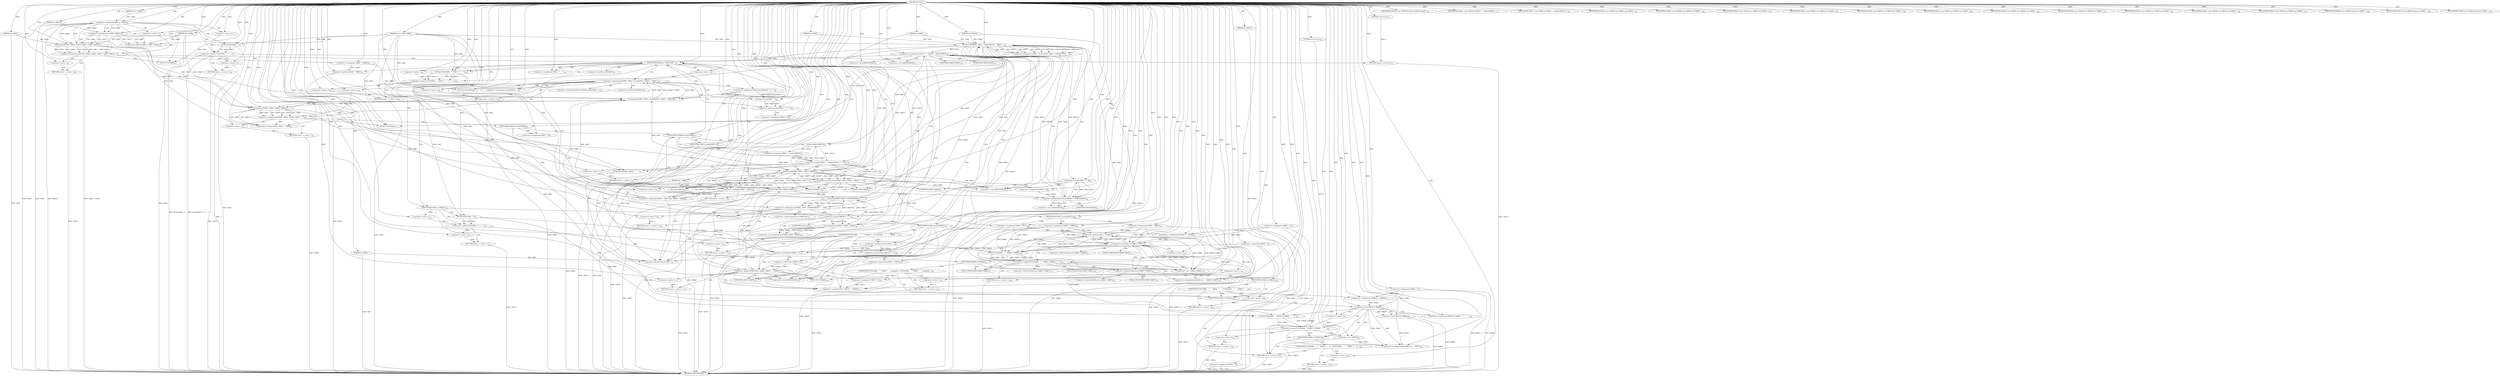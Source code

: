 digraph "FUN1" {  
"8" [label = <(METHOD,FUN1)<SUB>1</SUB>> ]
"516" [label = <(METHOD_RETURN,ANY)<SUB>1</SUB>> ]
"9" [label = <(PARAM,struct VAR1 *VAR2)<SUB>1</SUB>> ]
"10" [label = <(PARAM,int VAR3)<SUB>1</SUB>> ]
"11" [label = <(PARAM,int VAR4)<SUB>1</SUB>> ]
"12" [label = <(PARAM,int VAR5)<SUB>1</SUB>> ]
"13" [label = <(PARAM,off_t VAR6)<SUB>1</SUB>> ]
"14" [label = <(PARAM,int VAR7)<SUB>1</SUB>> ]
"15" [label = <(PARAM,size_t VAR8)<SUB>2</SUB>> ]
"16" [label = <(PARAM,off_t VAR9)<SUB>2</SUB>> ]
"17" [label = <(PARAM,int *VAR10)<SUB>2</SUB>> ]
"18" [label = <(PARAM,int VAR11)<SUB>2</SUB>> ]
"19" [label = <(PARAM,int VAR12)<SUB>2</SUB>> ]
"24" [label = <(&lt;operator&gt;.assignment,VAR15 = 1)<SUB>6</SUB>> ]
"28" [label = <(&lt;operator&gt;.assignment,VAR16 = 0)<SUB>7</SUB>> ]
"36" [label = <(&lt;operator&gt;.assignment,VAR21 = 0)<SUB>10</SUB>> ]
"40" [label = <(&lt;operator&gt;.assignment,VAR22 = 0)<SUB>11</SUB>> ]
"81" [label = <(&lt;operator&gt;.assignment,VAR20 = VAR26)<SUB>30</SUB>> ]
"514" [label = <(RETURN,return 0;,return 0;)<SUB>252</SUB>> ]
"45" [label = <(&lt;operator&gt;.notEquals,VAR8 != VAR24)<SUB>16</SUB>> ]
"63" [label = <(&lt;operator&gt;.equals,pread(VAR5, VAR25, VAR24, VAR6 + VAR8 * VAR12) ...)<SUB>24</SUB>> ]
"86" [label = <(IDENTIFIER,VAR7,for (;VAR7;VAR7--))<SUB>32</SUB>> ]
"87" [label = <(&lt;operator&gt;.postDecrement,VAR7--)<SUB>32</SUB>> ]
"366" [label = <(&lt;operator&gt;.equals,FUN2(VAR2, &quot;&quot;, VAR15 ? &quot;&quot; : &quot;&quot;) == -1)<SUB>192</SUB>> ]
"381" [label = <(IDENTIFIER,VAR21,if (VAR21))<SUB>194</SUB>> ]
"478" [label = <(IDENTIFIER,VAR22,if (VAR22))<SUB>236</SUB>> ]
"515" [label = <(LITERAL,0,return 0;)<SUB>252</SUB>> ]
"60" [label = <(RETURN,return 0;,return 0;)<SUB>19</SUB>> ]
"76" [label = <(FUN3,FUN3(VAR2))<SUB>27</SUB>> ]
"78" [label = <(RETURN,return -1;,return -1;)<SUB>28</SUB>> ]
"108" [label = <(&lt;operator&gt;.assignment,VAR23[sizeof(VAR23) - 1] = '')<SUB>42</SUB>> ]
"141" [label = <(&lt;operator&gt;.assignmentPlus,VAR6 += VAR8)<SUB>55</SUB>> ]
"377" [label = <(RETURN,return -1;,return -1;)<SUB>193</SUB>> ]
"501" [label = <(&lt;operators&gt;.assignmentAnd,VAR22 &amp;= ~VAR70)<SUB>244</SUB>> ]
"50" [label = <(&lt;operator&gt;.equals,FUN2(VAR2, &quot;&quot;) == -1)<SUB>17</SUB>> ]
"61" [label = <(LITERAL,0,return 0;)<SUB>19</SUB>> ]
"64" [label = <(pread,pread(VAR5, VAR25, VAR24, VAR6 + VAR8 * VAR12))<SUB>24</SUB>> ]
"73" [label = <(&lt;operator&gt;.minus,-1)<SUB>24</SUB>> ]
"79" [label = <(&lt;operator&gt;.minus,-1)<SUB>28</SUB>> ]
"91" [label = <(&lt;operator&gt;.equals,pread(VAR5, VAR23, sizeof(VAR23), VAR20 + VAR27...)<SUB>35</SUB>> ]
"117" [label = <(&lt;operator&gt;.equals,strcmp(VAR23, &quot;&quot;) == 0)<SUB>45</SUB>> ]
"127" [label = <(&lt;operator&gt;.equals,pread(VAR5, VAR25, VAR24, VAR6) == -1)<SUB>49</SUB>> ]
"145" [label = <(IDENTIFIER,VAR28,switch(VAR28))<SUB>58</SUB>> ]
"166" [label = <(IDENTIFIER,VAR28,switch(VAR28))<SUB>74</SUB>> ]
"367" [label = <(FUN2,FUN2(VAR2, &quot;&quot;, VAR15 ? &quot;&quot; : &quot;&quot;))<SUB>192</SUB>> ]
"374" [label = <(&lt;operator&gt;.minus,-1)<SUB>192</SUB>> ]
"378" [label = <(&lt;operator&gt;.minus,-1)<SUB>193</SUB>> ]
"385" [label = <(IDENTIFIER,VAR11,switch(VAR11))<SUB>196</SUB>> ]
"413" [label = <(&lt;operator&gt;.equals,FUN2(VAR2, &quot;&quot;) == -1)<SUB>211</SUB>> ]
"424" [label = <(IDENTIFIER,VAR62,if (VAR62))<SUB>213</SUB>> ]
"481" [label = <(&lt;operator&gt;.and,VAR22 &amp; VAR68)<SUB>237</SUB>> ]
"506" [label = <(IDENTIFIER,VAR22,if (VAR22))<SUB>245</SUB>> ]
"57" [label = <(RETURN,return -1;,return -1;)<SUB>18</SUB>> ]
"68" [label = <(&lt;operator&gt;.addition,VAR6 + VAR8 * VAR12)<SUB>24</SUB>> ]
"103" [label = <(FUN3,FUN3(VAR2))<SUB>38</SUB>> ]
"105" [label = <(RETURN,return -1;,return -1;)<SUB>39</SUB>> ]
"123" [label = <(&lt;operator&gt;.assignment,VAR15 = 0)<SUB>46</SUB>> ]
"136" [label = <(FUN3,FUN3(VAR2))<SUB>52</SUB>> ]
"138" [label = <(RETURN,return -1;,return -1;)<SUB>53</SUB>> ]
"148" [label = <(IDENTIFIER,VAR29,{
		case VAR29:
#if 0
		case VAR30:
#endif
			V...)<SUB>59</SUB>> ]
"149" [label = <(&lt;operator&gt;.assignment,VAR15 = 0)<SUB>63</SUB>> ]
"169" [label = <(IDENTIFIER,VAR32,{
		case VAR32:
			if ((VAR17 = malloc(VAR33)) ...)<SUB>75</SUB>> ]
"202" [label = <(&lt;operator&gt;.assignment,VAR18 = 0)<SUB>90</SUB>> ]
"235" [label = <(free,free(VAR17))<SUB>99</SUB>> ]
"239" [label = <(IDENTIFIER,VAR37,{
		case VAR32:
			if ((VAR17 = malloc(VAR33)) ...)<SUB>101</SUB>> ]
"277" [label = <(&lt;operator&gt;.assignment,VAR19 = 0)<SUB>119</SUB>> ]
"370" [label = <(&lt;operator&gt;.conditional,VAR15 ? &quot;&quot; : &quot;&quot;)<SUB>192</SUB>> ]
"388" [label = <(IDENTIFIER,VAR38,{
		case VAR38:
		case VAR63:
		case VAR39:
			...)<SUB>197</SUB>> ]
"390" [label = <(IDENTIFIER,VAR63,{
		case VAR38:
		case VAR63:
		case VAR39:
			...)<SUB>198</SUB>> ]
"392" [label = <(IDENTIFIER,VAR39,{
		case VAR38:
		case VAR63:
		case VAR39:
			...)<SUB>199</SUB>> ]
"393" [label = <(&lt;operator&gt;.assignment,VAR62 = VAR64)<SUB>200</SUB>> ]
"398" [label = <(IDENTIFIER,VAR41,{
		case VAR38:
		case VAR63:
		case VAR39:
			...)<SUB>202</SUB>> ]
"400" [label = <(IDENTIFIER,VAR40,{
		case VAR38:
		case VAR63:
		case VAR39:
			...)<SUB>203</SUB>> ]
"402" [label = <(IDENTIFIER,VAR42,{
		case VAR38:
		case VAR63:
		case VAR39:
			...)<SUB>204</SUB>> ]
"403" [label = <(&lt;operator&gt;.assignment,VAR62 = VAR65)<SUB>205</SUB>> ]
"408" [label = <(&lt;operator&gt;.assignment,VAR62 = NULL)<SUB>208</SUB>> ]
"420" [label = <(RETURN,return -1;,return -1;)<SUB>212</SUB>> ]
"503" [label = <(&lt;operator&gt;.not,~VAR70)<SUB>244</SUB>> ]
"51" [label = <(FUN2,FUN2(VAR2, &quot;&quot;))<SUB>17</SUB>> ]
"54" [label = <(&lt;operator&gt;.minus,-1)<SUB>17</SUB>> ]
"58" [label = <(&lt;operator&gt;.minus,-1)<SUB>18</SUB>> ]
"70" [label = <(&lt;operator&gt;.multiplication,VAR8 * VAR12)<SUB>24</SUB>> ]
"92" [label = <(pread,pread(VAR5, VAR23, sizeof(VAR23), VAR20 + VAR27))<SUB>35</SUB>> ]
"100" [label = <(&lt;operator&gt;.minus,-1)<SUB>35</SUB>> ]
"106" [label = <(&lt;operator&gt;.minus,-1)<SUB>39</SUB>> ]
"111" [label = <(&lt;operator&gt;.subtraction,sizeof(VAR23) - 1)<SUB>42</SUB>> ]
"118" [label = <(strcmp,strcmp(VAR23, &quot;&quot;))<SUB>45</SUB>> ]
"128" [label = <(pread,pread(VAR5, VAR25, VAR24, VAR6))<SUB>49</SUB>> ]
"133" [label = <(&lt;operator&gt;.minus,-1)<SUB>49</SUB>> ]
"139" [label = <(&lt;operator&gt;.minus,-1)<SUB>53</SUB>> ]
"155" [label = <(&lt;operator&gt;.logicalAnd,VAR9 != VAR31 &amp;&amp; VAR26 &gt; VAR9)<SUB>66</SUB>> ]
"171" [label = <(&lt;operator&gt;.equals,(VAR17 = malloc(VAR33)) == NULL)<SUB>76</SUB>> ]
"186" [label = <(&lt;operator&gt;.equals,pread(VAR5, VAR17, VAR33, VAR26) == -1)<SUB>82</SUB>> ]
"241" [label = <(IDENTIFIER,VAR11,switch(VAR11))<SUB>102</SUB>> ]
"257" [label = <(&lt;operator&gt;.greaterThan,VAR16 &gt; 5)<SUB>113</SUB>> ]
"263" [label = <(&lt;operator&gt;.equals,FUN6(VAR5, VAR26, VAR44) == (VAR35)-1)<SUB>115</SUB>> ]
"414" [label = <(FUN2,FUN2(VAR2, &quot;&quot;))<SUB>211</SUB>> ]
"417" [label = <(&lt;operator&gt;.minus,-1)<SUB>211</SUB>> ]
"421" [label = <(&lt;operator&gt;.minus,-1)<SUB>212</SUB>> ]
"461" [label = <(IDENTIFIER,VAR21,if (VAR21))<SUB>223</SUB>> ]
"486" [label = <(&lt;operator&gt;.equals,FUN2(VAR2,
			    (VAR22 &amp; VAR69)
			    ? &quot;&quot;
	...)<SUB>238</SUB>> ]
"97" [label = <(&lt;operator&gt;.addition,VAR20 + VAR27)<SUB>35</SUB>> ]
"178" [label = <(FUN4,FUN4(VAR2, VAR34, &quot;&quot;
 				    &quot;&quot;))<SUB>77</SUB>> ]
"182" [label = <(RETURN,return -1;,return -1;)<SUB>79</SUB>> ]
"195" [label = <(FUN3,FUN3(VAR2))<SUB>85</SUB>> ]
"197" [label = <(free,free(VAR17))<SUB>86</SUB>> ]
"199" [label = <(RETURN,return -1;,return -1;)<SUB>87</SUB>> ]
"216" [label = <(&lt;operator&gt;.assignment,VAR18 = FUN5(VAR2, VAR17, (VAR36)VAR18,
				   ...)<SUB>94</SUB>> ]
"244" [label = <(IDENTIFIER,VAR38,{
			case VAR38:
			case VAR39:
			case VAR40:
...)<SUB>103</SUB>> ]
"246" [label = <(IDENTIFIER,VAR39,{
			case VAR38:
			case VAR39:
			case VAR40:
...)<SUB>104</SUB>> ]
"248" [label = <(IDENTIFIER,VAR40,{
			case VAR38:
			case VAR39:
			case VAR40:
...)<SUB>105</SUB>> ]
"250" [label = <(IDENTIFIER,VAR41,{
			case VAR38:
			case VAR39:
			case VAR40:
...)<SUB>106</SUB>> ]
"252" [label = <(IDENTIFIER,VAR42,{
			case VAR38:
			case VAR39:
			case VAR40:
...)<SUB>107</SUB>> ]
"272" [label = <(FUN7,FUN7(VAR2))<SUB>116</SUB>> ]
"274" [label = <(RETURN,return -1;,return -1;)<SUB>117</SUB>> ]
"321" [label = <(&lt;operator&gt;.cast,(void)memcpy(VAR54, VAR47, VAR48))<SUB>162</SUB>> ]
"458" [label = <(&lt;operator&gt;.preIncrement,++VAR62)<SUB>221</SUB>> ]
"498" [label = <(RETURN,return -1;,return -1;)<SUB>242</SUB>> ]
"511" [label = <(RETURN,return -1;,return -1;)<SUB>250</SUB>> ]
"156" [label = <(&lt;operator&gt;.notEquals,VAR9 != VAR31)<SUB>66</SUB>> ]
"159" [label = <(&lt;operator&gt;.greaterThan,VAR26 &gt; VAR9)<SUB>66</SUB>> ]
"172" [label = <(&lt;operator&gt;.assignment,VAR17 = malloc(VAR33))<SUB>76</SUB>> ]
"183" [label = <(&lt;operator&gt;.minus,-1)<SUB>79</SUB>> ]
"187" [label = <(pread,pread(VAR5, VAR17, VAR33, VAR26))<SUB>82</SUB>> ]
"192" [label = <(&lt;operator&gt;.minus,-1)<SUB>82</SUB>> ]
"200" [label = <(&lt;operator&gt;.minus,-1)<SUB>87</SUB>> ]
"209" [label = <(&lt;operator&gt;.greaterEqualsThan,VAR18 &gt;= (VAR35)VAR33)<SUB>92</SUB>> ]
"230" [label = <(&lt;operator&gt;.equals,VAR18 == 0)<SUB>96</SUB>> ]
"264" [label = <(FUN6,FUN6(VAR5, VAR26, VAR44))<SUB>115</SUB>> ]
"268" [label = <(&lt;operator&gt;.subtraction,(VAR35)-1)<SUB>115</SUB>> ]
"275" [label = <(&lt;operator&gt;.minus,-1)<SUB>117</SUB>> ]
"287" [label = <(&lt;operator&gt;.greaterThan,(VAR19 += VAR48) &gt; (VAR35)VAR33)<SUB>125</SUB>> ]
"297" [label = <(&lt;operator&gt;.notEquals,read(VAR5, VAR47, (VAR36)VAR48) !=
				    (VAR...)<SUB>127</SUB>> ]
"314" [label = <(&lt;operator&gt;.equals,VAR47[0] == '')<SUB>132</SUB>> ]
"328" [label = <(IDENTIFIER,VAR55,switch(VAR55))<SUB>163</SUB>> ]
"432" [label = <(&lt;operator&gt;.and,VAR21 &amp; VAR62-&gt;VAR67)<SUB>215</SUB>> ]
"474" [label = <(RETURN,return -1;,return -1;)<SUB>233</SUB>> ]
"487" [label = <(FUN2,FUN2(VAR2,
			    (VAR22 &amp; VAR69)
			    ? &quot;&quot;
	...)<SUB>238</SUB>> ]
"495" [label = <(&lt;operator&gt;.minus,-1)<SUB>241</SUB>> ]
"499" [label = <(&lt;operator&gt;.minus,-1)<SUB>242</SUB>> ]
"512" [label = <(&lt;operator&gt;.minus,-1)<SUB>250</SUB>> ]
"174" [label = <(malloc,malloc(VAR33))<SUB>76</SUB>> ]
"218" [label = <(FUN5,FUN5(VAR2, VAR17, (VAR36)VAR18,
				    VAR33, ...)<SUB>94</SUB>> ]
"308" [label = <(FUN3,FUN3(VAR2))<SUB>129</SUB>> ]
"310" [label = <(RETURN,return -1;,return -1;)<SUB>130</SUB>> ]
"323" [label = <(memcpy,memcpy(VAR54, VAR47, VAR48))<SUB>162</SUB>> ]
"331" [label = <(IDENTIFIER,VAR56,{
				case VAR56:
					break;
				case VAR57:
	...)<SUB>164</SUB>> ]
"334" [label = <(IDENTIFIER,VAR57,{
				case VAR56:
					break;
				case VAR57:
	...)<SUB>166</SUB>> ]
"335" [label = <(&lt;operators&gt;.assignmentOr,VAR21 |= VAR58)<SUB>167</SUB>> ]
"340" [label = <(IDENTIFIER,VAR59,{
				case VAR56:
					break;
				case VAR57:
	...)<SUB>169</SUB>> ]
"341" [label = <(&lt;operators&gt;.assignmentOr,VAR22 |= VAR58)<SUB>170</SUB>> ]
"452" [label = <(&lt;operators&gt;.assignmentAnd,VAR21 &amp;= ~VAR62-&gt;VAR67)<SUB>219</SUB>> ]
"466" [label = <(RETURN,return -1;,return -1;)<SUB>228</SUB>> ]
"475" [label = <(&lt;operator&gt;.minus,-1)<SUB>233</SUB>> ]
"489" [label = <(&lt;operator&gt;.conditional,(VAR22 &amp; VAR69)
			    ? &quot;&quot;
			    : &quot;&quot;)<SUB>239</SUB>> ]
"211" [label = <(&lt;operator&gt;.cast,(VAR35)VAR33)<SUB>92</SUB>> ]
"221" [label = <(&lt;operator&gt;.cast,(VAR36)VAR18)<SUB>94</SUB>> ]
"288" [label = <(&lt;operator&gt;.assignmentPlus,VAR19 += VAR48)<SUB>125</SUB>> ]
"291" [label = <(&lt;operator&gt;.cast,(VAR35)VAR33)<SUB>125</SUB>> ]
"298" [label = <(read,read(VAR5, VAR47, (VAR36)VAR48))<SUB>127</SUB>> ]
"304" [label = <(&lt;operator&gt;.cast,(VAR49)VAR48)<SUB>128</SUB>> ]
"311" [label = <(&lt;operator&gt;.minus,-1)<SUB>130</SUB>> ]
"353" [label = <(&lt;operator&gt;.greaterThan,VAR16++ &gt; 2)<SUB>180</SUB>> ]
"439" [label = <(&lt;operator&gt;.equals,FUN2(VAR2,
					    &quot;&quot;, VAR62-&gt;VAR66) == -1)<SUB>216</SUB>> ]
"467" [label = <(&lt;operator&gt;.minus,-1)<SUB>228</SUB>> ]
"490" [label = <(&lt;operator&gt;.and,VAR22 &amp; VAR69)<SUB>239</SUB>> ]
"301" [label = <(&lt;operator&gt;.cast,(VAR36)VAR48)<SUB>127</SUB>> ]
"349" [label = <(RETURN,return -1;,return -1;)<SUB>179</SUB>> ]
"358" [label = <(&lt;operator&gt;.assignment,VAR19 = VAR33)<SUB>181</SUB>> ]
"449" [label = <(RETURN,return -1;,return -1;)<SUB>218</SUB>> ]
"454" [label = <(&lt;operator&gt;.not,~VAR62-&gt;VAR67)<SUB>219</SUB>> ]
"350" [label = <(&lt;operator&gt;.minus,-1)<SUB>179</SUB>> ]
"354" [label = <(&lt;operator&gt;.postIncrement,VAR16++)<SUB>180</SUB>> ]
"440" [label = <(FUN2,FUN2(VAR2,
					    &quot;&quot;, VAR62-&gt;VAR66))<SUB>216</SUB>> ]
"446" [label = <(&lt;operator&gt;.minus,-1)<SUB>217</SUB>> ]
"450" [label = <(&lt;operator&gt;.minus,-1)<SUB>218</SUB>> ]
"109" [label = <(&lt;operator&gt;.indirectIndexAccess,VAR23[sizeof(VAR23) - 1])<SUB>42</SUB>> ]
"95" [label = <(&lt;operator&gt;.sizeOf,sizeof(VAR23))<SUB>35</SUB>> ]
"112" [label = <(&lt;operator&gt;.sizeOf,sizeof(VAR23))<SUB>42</SUB>> ]
"427" [label = <(&lt;operator&gt;.indirectFieldAccess,VAR62-&gt;VAR66)<SUB>214</SUB>> ]
"509" [label = <(UNKNOWN,FUN2(VAR2,
			    &quot;&quot;
			    VAR60 &quot;&quot;,
			    (u...,FUN2(VAR2,
			    &quot;&quot;
			    VAR60 &quot;&quot;,
			    (u...)<SUB>246</SUB>> ]
"429" [label = <(FIELD_IDENTIFIER,VAR66,VAR66)<SUB>214</SUB>> ]
"472" [label = <(UNKNOWN,FUN2(VAR2,
			    &quot;&quot; VAR60 &quot;&quot;,
			    (unsigned...,FUN2(VAR2,
			    &quot;&quot; VAR60 &quot;&quot;,
			    (unsigned...)<SUB>230</SUB>> ]
"322" [label = <(UNKNOWN,void,void)<SUB>162</SUB>> ]
"464" [label = <(UNKNOWN,FUN2(VAR2,
				    &quot;&quot;
				    VAR60 &quot;&quot;,
				   ...,FUN2(VAR2,
				    &quot;&quot;
				    VAR60 &quot;&quot;,
				   ...)<SUB>224</SUB>> ]
"315" [label = <(&lt;operator&gt;.indirectIndexAccess,VAR47[0])<SUB>132</SUB>> ]
"434" [label = <(&lt;operator&gt;.indirectFieldAccess,VAR62-&gt;VAR67)<SUB>215</SUB>> ]
"212" [label = <(UNKNOWN,VAR35,VAR35)<SUB>92</SUB>> ]
"222" [label = <(UNKNOWN,VAR36,VAR36)<SUB>94</SUB>> ]
"292" [label = <(UNKNOWN,VAR35,VAR35)<SUB>125</SUB>> ]
"305" [label = <(UNKNOWN,VAR49,VAR49)<SUB>128</SUB>> ]
"347" [label = <(UNKNOWN,FUN2(VAR2,
					    &quot;&quot;
					    &quot;&quot; VAR60 &quot;&quot;
			...,FUN2(VAR2,
					    &quot;&quot;
					    &quot;&quot; VAR60 &quot;&quot;
			...)<SUB>173</SUB>> ]
"436" [label = <(FIELD_IDENTIFIER,VAR67,VAR67)<SUB>215</SUB>> ]
"302" [label = <(UNKNOWN,VAR36,VAR36)<SUB>127</SUB>> ]
"455" [label = <(&lt;operator&gt;.indirectFieldAccess,VAR62-&gt;VAR67)<SUB>219</SUB>> ]
"443" [label = <(&lt;operator&gt;.indirectFieldAccess,VAR62-&gt;VAR66)<SUB>217</SUB>> ]
"457" [label = <(FIELD_IDENTIFIER,VAR67,VAR67)<SUB>219</SUB>> ]
"445" [label = <(FIELD_IDENTIFIER,VAR66,VAR66)<SUB>217</SUB>> ]
  "105" -> "516"  [ label = "DDG: &lt;RET&gt;"] 
  "474" -> "516"  [ label = "DDG: &lt;RET&gt;"] 
  "199" -> "516"  [ label = "DDG: &lt;RET&gt;"] 
  "78" -> "516"  [ label = "DDG: &lt;RET&gt;"] 
  "377" -> "516"  [ label = "DDG: &lt;RET&gt;"] 
  "349" -> "516"  [ label = "DDG: &lt;RET&gt;"] 
  "57" -> "516"  [ label = "DDG: &lt;RET&gt;"] 
  "466" -> "516"  [ label = "DDG: &lt;RET&gt;"] 
  "449" -> "516"  [ label = "DDG: &lt;RET&gt;"] 
  "420" -> "516"  [ label = "DDG: &lt;RET&gt;"] 
  "274" -> "516"  [ label = "DDG: &lt;RET&gt;"] 
  "514" -> "516"  [ label = "DDG: &lt;RET&gt;"] 
  "182" -> "516"  [ label = "DDG: &lt;RET&gt;"] 
  "511" -> "516"  [ label = "DDG: &lt;RET&gt;"] 
  "310" -> "516"  [ label = "DDG: &lt;RET&gt;"] 
  "498" -> "516"  [ label = "DDG: &lt;RET&gt;"] 
  "60" -> "516"  [ label = "DDG: &lt;RET&gt;"] 
  "138" -> "516"  [ label = "DDG: &lt;RET&gt;"] 
  "10" -> "516"  [ label = "DDG: VAR3"] 
  "11" -> "516"  [ label = "DDG: VAR4"] 
  "12" -> "516"  [ label = "DDG: VAR5"] 
  "13" -> "516"  [ label = "DDG: VAR6"] 
  "14" -> "516"  [ label = "DDG: VAR7"] 
  "16" -> "516"  [ label = "DDG: VAR9"] 
  "17" -> "516"  [ label = "DDG: VAR10"] 
  "18" -> "516"  [ label = "DDG: VAR11"] 
  "19" -> "516"  [ label = "DDG: VAR12"] 
  "24" -> "516"  [ label = "DDG: VAR15"] 
  "24" -> "516"  [ label = "DDG: VAR15 = 1"] 
  "28" -> "516"  [ label = "DDG: VAR16"] 
  "28" -> "516"  [ label = "DDG: VAR16 = 0"] 
  "36" -> "516"  [ label = "DDG: VAR21"] 
  "36" -> "516"  [ label = "DDG: VAR21 = 0"] 
  "40" -> "516"  [ label = "DDG: VAR22"] 
  "40" -> "516"  [ label = "DDG: VAR22 = 0"] 
  "45" -> "516"  [ label = "DDG: VAR8"] 
  "45" -> "516"  [ label = "DDG: VAR24"] 
  "45" -> "516"  [ label = "DDG: VAR8 != VAR24"] 
  "51" -> "516"  [ label = "DDG: VAR2"] 
  "50" -> "516"  [ label = "DDG: FUN2(VAR2, &quot;&quot;)"] 
  "50" -> "516"  [ label = "DDG: FUN2(VAR2, &quot;&quot;) == -1"] 
  "58" -> "516"  [ label = "DDG: -1"] 
  "503" -> "516"  [ label = "DDG: VAR70"] 
  "156" -> "516"  [ label = "DDG: VAR31"] 
  "393" -> "516"  [ label = "DDG: VAR64"] 
  "323" -> "516"  [ label = "DDG: VAR54"] 
  "490" -> "516"  [ label = "DDG: VAR69"] 
  "97" -> "516"  [ label = "DDG: VAR27"] 
  "264" -> "516"  [ label = "DDG: VAR44"] 
  "481" -> "516"  [ label = "DDG: VAR68"] 
  "403" -> "516"  [ label = "DDG: VAR65"] 
  "178" -> "516"  [ label = "DDG: VAR34"] 
  "268" -> "516"  [ label = "DDG: VAR35"] 
  "8" -> "9"  [ label = "DDG: "] 
  "8" -> "10"  [ label = "DDG: "] 
  "8" -> "11"  [ label = "DDG: "] 
  "8" -> "12"  [ label = "DDG: "] 
  "8" -> "13"  [ label = "DDG: "] 
  "8" -> "14"  [ label = "DDG: "] 
  "8" -> "15"  [ label = "DDG: "] 
  "8" -> "16"  [ label = "DDG: "] 
  "8" -> "17"  [ label = "DDG: "] 
  "8" -> "18"  [ label = "DDG: "] 
  "8" -> "19"  [ label = "DDG: "] 
  "8" -> "24"  [ label = "DDG: "] 
  "8" -> "28"  [ label = "DDG: "] 
  "8" -> "36"  [ label = "DDG: "] 
  "8" -> "40"  [ label = "DDG: "] 
  "8" -> "81"  [ label = "DDG: "] 
  "515" -> "514"  [ label = "DDG: 0"] 
  "8" -> "514"  [ label = "DDG: "] 
  "8" -> "86"  [ label = "DDG: "] 
  "8" -> "381"  [ label = "DDG: "] 
  "8" -> "478"  [ label = "DDG: "] 
  "8" -> "515"  [ label = "DDG: "] 
  "15" -> "45"  [ label = "DDG: VAR8"] 
  "8" -> "45"  [ label = "DDG: "] 
  "61" -> "60"  [ label = "DDG: 0"] 
  "8" -> "60"  [ label = "DDG: "] 
  "64" -> "63"  [ label = "DDG: VAR5"] 
  "64" -> "63"  [ label = "DDG: VAR25"] 
  "64" -> "63"  [ label = "DDG: VAR24"] 
  "64" -> "63"  [ label = "DDG: VAR6 + VAR8 * VAR12"] 
  "73" -> "63"  [ label = "DDG: 1"] 
  "79" -> "78"  [ label = "DDG: -1"] 
  "14" -> "87"  [ label = "DDG: VAR7"] 
  "8" -> "87"  [ label = "DDG: "] 
  "8" -> "108"  [ label = "DDG: "] 
  "70" -> "141"  [ label = "DDG: VAR8"] 
  "8" -> "141"  [ label = "DDG: "] 
  "367" -> "366"  [ label = "DDG: VAR2"] 
  "367" -> "366"  [ label = "DDG: &quot;&quot;"] 
  "367" -> "366"  [ label = "DDG: VAR15 ? &quot;&quot; : &quot;&quot;"] 
  "374" -> "366"  [ label = "DDG: 1"] 
  "378" -> "377"  [ label = "DDG: -1"] 
  "503" -> "501"  [ label = "DDG: VAR70"] 
  "8" -> "61"  [ label = "DDG: "] 
  "12" -> "64"  [ label = "DDG: VAR5"] 
  "8" -> "64"  [ label = "DDG: "] 
  "45" -> "64"  [ label = "DDG: VAR24"] 
  "13" -> "64"  [ label = "DDG: VAR6"] 
  "70" -> "64"  [ label = "DDG: VAR8"] 
  "70" -> "64"  [ label = "DDG: VAR12"] 
  "8" -> "73"  [ label = "DDG: "] 
  "9" -> "76"  [ label = "DDG: VAR2"] 
  "8" -> "76"  [ label = "DDG: "] 
  "128" -> "141"  [ label = "DDG: VAR6"] 
  "8" -> "145"  [ label = "DDG: "] 
  "8" -> "166"  [ label = "DDG: "] 
  "9" -> "367"  [ label = "DDG: VAR2"] 
  "218" -> "367"  [ label = "DDG: VAR2"] 
  "8" -> "367"  [ label = "DDG: "] 
  "8" -> "374"  [ label = "DDG: "] 
  "8" -> "385"  [ label = "DDG: "] 
  "8" -> "424"  [ label = "DDG: "] 
  "481" -> "501"  [ label = "DDG: VAR22"] 
  "490" -> "501"  [ label = "DDG: VAR22"] 
  "8" -> "501"  [ label = "DDG: "] 
  "8" -> "506"  [ label = "DDG: "] 
  "51" -> "50"  [ label = "DDG: VAR2"] 
  "51" -> "50"  [ label = "DDG: &quot;&quot;"] 
  "54" -> "50"  [ label = "DDG: 1"] 
  "58" -> "57"  [ label = "DDG: -1"] 
  "13" -> "68"  [ label = "DDG: VAR6"] 
  "8" -> "68"  [ label = "DDG: "] 
  "70" -> "68"  [ label = "DDG: VAR8"] 
  "70" -> "68"  [ label = "DDG: VAR12"] 
  "8" -> "79"  [ label = "DDG: "] 
  "92" -> "91"  [ label = "DDG: VAR5"] 
  "92" -> "91"  [ label = "DDG: VAR23"] 
  "92" -> "91"  [ label = "DDG: VAR20 + VAR27"] 
  "100" -> "91"  [ label = "DDG: 1"] 
  "106" -> "105"  [ label = "DDG: -1"] 
  "118" -> "117"  [ label = "DDG: VAR23"] 
  "118" -> "117"  [ label = "DDG: &quot;&quot;"] 
  "8" -> "117"  [ label = "DDG: "] 
  "8" -> "123"  [ label = "DDG: "] 
  "128" -> "127"  [ label = "DDG: VAR5"] 
  "128" -> "127"  [ label = "DDG: VAR25"] 
  "128" -> "127"  [ label = "DDG: VAR24"] 
  "128" -> "127"  [ label = "DDG: VAR6"] 
  "133" -> "127"  [ label = "DDG: 1"] 
  "139" -> "138"  [ label = "DDG: -1"] 
  "8" -> "148"  [ label = "DDG: "] 
  "8" -> "149"  [ label = "DDG: "] 
  "8" -> "169"  [ label = "DDG: "] 
  "8" -> "202"  [ label = "DDG: "] 
  "8" -> "239"  [ label = "DDG: "] 
  "8" -> "277"  [ label = "DDG: "] 
  "8" -> "370"  [ label = "DDG: "] 
  "8" -> "378"  [ label = "DDG: "] 
  "8" -> "388"  [ label = "DDG: "] 
  "8" -> "390"  [ label = "DDG: "] 
  "8" -> "392"  [ label = "DDG: "] 
  "8" -> "393"  [ label = "DDG: "] 
  "8" -> "398"  [ label = "DDG: "] 
  "8" -> "400"  [ label = "DDG: "] 
  "8" -> "402"  [ label = "DDG: "] 
  "8" -> "403"  [ label = "DDG: "] 
  "171" -> "408"  [ label = "DDG: NULL"] 
  "8" -> "408"  [ label = "DDG: "] 
  "414" -> "413"  [ label = "DDG: VAR2"] 
  "414" -> "413"  [ label = "DDG: &quot;&quot;"] 
  "417" -> "413"  [ label = "DDG: 1"] 
  "421" -> "420"  [ label = "DDG: -1"] 
  "40" -> "481"  [ label = "DDG: VAR22"] 
  "341" -> "481"  [ label = "DDG: VAR22"] 
  "8" -> "481"  [ label = "DDG: "] 
  "8" -> "503"  [ label = "DDG: "] 
  "9" -> "51"  [ label = "DDG: VAR2"] 
  "8" -> "51"  [ label = "DDG: "] 
  "8" -> "54"  [ label = "DDG: "] 
  "45" -> "70"  [ label = "DDG: VAR8"] 
  "8" -> "70"  [ label = "DDG: "] 
  "19" -> "70"  [ label = "DDG: VAR12"] 
  "64" -> "92"  [ label = "DDG: VAR5"] 
  "128" -> "92"  [ label = "DDG: VAR5"] 
  "264" -> "92"  [ label = "DDG: VAR5"] 
  "298" -> "92"  [ label = "DDG: VAR5"] 
  "187" -> "92"  [ label = "DDG: VAR5"] 
  "8" -> "92"  [ label = "DDG: "] 
  "108" -> "92"  [ label = "DDG: VAR23[sizeof(VAR23) - 1]"] 
  "81" -> "92"  [ label = "DDG: VAR20"] 
  "8" -> "100"  [ label = "DDG: "] 
  "9" -> "103"  [ label = "DDG: VAR2"] 
  "218" -> "103"  [ label = "DDG: VAR2"] 
  "8" -> "103"  [ label = "DDG: "] 
  "8" -> "111"  [ label = "DDG: "] 
  "108" -> "118"  [ label = "DDG: VAR23[sizeof(VAR23) - 1]"] 
  "8" -> "118"  [ label = "DDG: "] 
  "92" -> "128"  [ label = "DDG: VAR5"] 
  "8" -> "128"  [ label = "DDG: "] 
  "64" -> "128"  [ label = "DDG: VAR25"] 
  "64" -> "128"  [ label = "DDG: VAR24"] 
  "141" -> "128"  [ label = "DDG: VAR6"] 
  "13" -> "128"  [ label = "DDG: VAR6"] 
  "8" -> "133"  [ label = "DDG: "] 
  "9" -> "136"  [ label = "DDG: VAR2"] 
  "218" -> "136"  [ label = "DDG: VAR2"] 
  "8" -> "136"  [ label = "DDG: "] 
  "187" -> "235"  [ label = "DDG: VAR17"] 
  "218" -> "235"  [ label = "DDG: VAR17"] 
  "8" -> "235"  [ label = "DDG: "] 
  "8" -> "241"  [ label = "DDG: "] 
  "367" -> "414"  [ label = "DDG: VAR2"] 
  "8" -> "414"  [ label = "DDG: "] 
  "8" -> "417"  [ label = "DDG: "] 
  "8" -> "461"  [ label = "DDG: "] 
  "8" -> "58"  [ label = "DDG: "] 
  "81" -> "97"  [ label = "DDG: VAR20"] 
  "8" -> "97"  [ label = "DDG: "] 
  "8" -> "106"  [ label = "DDG: "] 
  "8" -> "139"  [ label = "DDG: "] 
  "156" -> "155"  [ label = "DDG: VAR9"] 
  "156" -> "155"  [ label = "DDG: VAR31"] 
  "159" -> "155"  [ label = "DDG: VAR26"] 
  "159" -> "155"  [ label = "DDG: VAR9"] 
  "172" -> "171"  [ label = "DDG: VAR17"] 
  "174" -> "171"  [ label = "DDG: VAR33"] 
  "8" -> "171"  [ label = "DDG: "] 
  "183" -> "182"  [ label = "DDG: -1"] 
  "187" -> "186"  [ label = "DDG: VAR5"] 
  "187" -> "186"  [ label = "DDG: VAR17"] 
  "187" -> "186"  [ label = "DDG: VAR33"] 
  "187" -> "186"  [ label = "DDG: VAR26"] 
  "192" -> "186"  [ label = "DDG: 1"] 
  "200" -> "199"  [ label = "DDG: -1"] 
  "218" -> "216"  [ label = "DDG: VAR17"] 
  "218" -> "216"  [ label = "DDG: VAR10"] 
  "218" -> "216"  [ label = "DDG: VAR3"] 
  "218" -> "216"  [ label = "DDG: (VAR36)VAR18"] 
  "218" -> "216"  [ label = "DDG: VAR4"] 
  "218" -> "216"  [ label = "DDG: 4"] 
  "218" -> "216"  [ label = "DDG: VAR2"] 
  "218" -> "216"  [ label = "DDG: VAR33"] 
  "8" -> "244"  [ label = "DDG: "] 
  "8" -> "246"  [ label = "DDG: "] 
  "8" -> "248"  [ label = "DDG: "] 
  "8" -> "250"  [ label = "DDG: "] 
  "8" -> "252"  [ label = "DDG: "] 
  "28" -> "257"  [ label = "DDG: VAR16"] 
  "354" -> "257"  [ label = "DDG: VAR16"] 
  "8" -> "257"  [ label = "DDG: "] 
  "264" -> "263"  [ label = "DDG: VAR5"] 
  "264" -> "263"  [ label = "DDG: VAR26"] 
  "264" -> "263"  [ label = "DDG: VAR44"] 
  "268" -> "263"  [ label = "DDG: VAR35"] 
  "268" -> "263"  [ label = "DDG: 1"] 
  "275" -> "274"  [ label = "DDG: -1"] 
  "323" -> "321"  [ label = "DDG: VAR54"] 
  "323" -> "321"  [ label = "DDG: VAR47"] 
  "323" -> "321"  [ label = "DDG: VAR48"] 
  "8" -> "421"  [ label = "DDG: "] 
  "487" -> "486"  [ label = "DDG: VAR2"] 
  "487" -> "486"  [ label = "DDG: (VAR22 &amp; VAR69)
			    ? &quot;&quot;
			    : &quot;&quot;"] 
  "495" -> "486"  [ label = "DDG: 1"] 
  "499" -> "498"  [ label = "DDG: -1"] 
  "512" -> "511"  [ label = "DDG: -1"] 
  "16" -> "156"  [ label = "DDG: VAR9"] 
  "159" -> "156"  [ label = "DDG: VAR9"] 
  "8" -> "156"  [ label = "DDG: "] 
  "264" -> "159"  [ label = "DDG: VAR26"] 
  "187" -> "159"  [ label = "DDG: VAR26"] 
  "8" -> "159"  [ label = "DDG: "] 
  "156" -> "159"  [ label = "DDG: VAR9"] 
  "174" -> "172"  [ label = "DDG: VAR33"] 
  "9" -> "178"  [ label = "DDG: VAR2"] 
  "218" -> "178"  [ label = "DDG: VAR2"] 
  "8" -> "178"  [ label = "DDG: "] 
  "128" -> "187"  [ label = "DDG: VAR5"] 
  "8" -> "187"  [ label = "DDG: "] 
  "172" -> "187"  [ label = "DDG: VAR17"] 
  "174" -> "187"  [ label = "DDG: VAR33"] 
  "159" -> "187"  [ label = "DDG: VAR26"] 
  "264" -> "187"  [ label = "DDG: VAR26"] 
  "8" -> "192"  [ label = "DDG: "] 
  "9" -> "195"  [ label = "DDG: VAR2"] 
  "218" -> "195"  [ label = "DDG: VAR2"] 
  "8" -> "195"  [ label = "DDG: "] 
  "187" -> "197"  [ label = "DDG: VAR17"] 
  "8" -> "197"  [ label = "DDG: "] 
  "128" -> "264"  [ label = "DDG: VAR5"] 
  "8" -> "264"  [ label = "DDG: "] 
  "159" -> "264"  [ label = "DDG: VAR26"] 
  "187" -> "264"  [ label = "DDG: VAR26"] 
  "8" -> "268"  [ label = "DDG: "] 
  "9" -> "272"  [ label = "DDG: VAR2"] 
  "218" -> "272"  [ label = "DDG: VAR2"] 
  "8" -> "272"  [ label = "DDG: "] 
  "8" -> "328"  [ label = "DDG: "] 
  "408" -> "458"  [ label = "DDG: VAR62"] 
  "403" -> "458"  [ label = "DDG: VAR62"] 
  "393" -> "458"  [ label = "DDG: VAR62"] 
  "432" -> "458"  [ label = "DDG: VAR62-&gt;VAR67"] 
  "440" -> "458"  [ label = "DDG: VAR62-&gt;VAR66"] 
  "454" -> "458"  [ label = "DDG: VAR62-&gt;VAR67"] 
  "8" -> "458"  [ label = "DDG: "] 
  "475" -> "474"  [ label = "DDG: -1"] 
  "367" -> "487"  [ label = "DDG: VAR2"] 
  "414" -> "487"  [ label = "DDG: VAR2"] 
  "440" -> "487"  [ label = "DDG: VAR2"] 
  "8" -> "487"  [ label = "DDG: "] 
  "8" -> "495"  [ label = "DDG: "] 
  "218" -> "174"  [ label = "DDG: VAR33"] 
  "8" -> "174"  [ label = "DDG: "] 
  "187" -> "174"  [ label = "DDG: VAR33"] 
  "8" -> "183"  [ label = "DDG: "] 
  "8" -> "200"  [ label = "DDG: "] 
  "202" -> "209"  [ label = "DDG: VAR18"] 
  "230" -> "209"  [ label = "DDG: VAR18"] 
  "8" -> "209"  [ label = "DDG: "] 
  "187" -> "209"  [ label = "DDG: VAR33"] 
  "218" -> "209"  [ label = "DDG: VAR33"] 
  "9" -> "218"  [ label = "DDG: VAR2"] 
  "8" -> "218"  [ label = "DDG: "] 
  "187" -> "218"  [ label = "DDG: VAR17"] 
  "209" -> "218"  [ label = "DDG: VAR18"] 
  "187" -> "218"  [ label = "DDG: VAR33"] 
  "10" -> "218"  [ label = "DDG: VAR3"] 
  "11" -> "218"  [ label = "DDG: VAR4"] 
  "17" -> "218"  [ label = "DDG: VAR10"] 
  "216" -> "230"  [ label = "DDG: VAR18"] 
  "8" -> "230"  [ label = "DDG: "] 
  "8" -> "275"  [ label = "DDG: "] 
  "288" -> "287"  [ label = "DDG: VAR19"] 
  "323" -> "287"  [ label = "DDG: VAR48"] 
  "8" -> "287"  [ label = "DDG: "] 
  "218" -> "287"  [ label = "DDG: VAR33"] 
  "187" -> "287"  [ label = "DDG: VAR33"] 
  "298" -> "297"  [ label = "DDG: VAR5"] 
  "298" -> "297"  [ label = "DDG: VAR47"] 
  "298" -> "297"  [ label = "DDG: (VAR36)VAR48"] 
  "8" -> "297"  [ label = "DDG: "] 
  "311" -> "310"  [ label = "DDG: -1"] 
  "298" -> "314"  [ label = "DDG: VAR47"] 
  "8" -> "314"  [ label = "DDG: "] 
  "8" -> "323"  [ label = "DDG: "] 
  "298" -> "323"  [ label = "DDG: VAR47"] 
  "314" -> "323"  [ label = "DDG: VAR47[0]"] 
  "8" -> "331"  [ label = "DDG: "] 
  "8" -> "334"  [ label = "DDG: "] 
  "8" -> "335"  [ label = "DDG: "] 
  "8" -> "340"  [ label = "DDG: "] 
  "8" -> "341"  [ label = "DDG: "] 
  "36" -> "432"  [ label = "DDG: VAR21"] 
  "452" -> "432"  [ label = "DDG: VAR21"] 
  "335" -> "432"  [ label = "DDG: VAR21"] 
  "8" -> "432"  [ label = "DDG: "] 
  "408" -> "432"  [ label = "DDG: VAR62"] 
  "403" -> "432"  [ label = "DDG: VAR62"] 
  "393" -> "432"  [ label = "DDG: VAR62"] 
  "454" -> "432"  [ label = "DDG: VAR62-&gt;VAR67"] 
  "458" -> "432"  [ label = "DDG: VAR62"] 
  "454" -> "452"  [ label = "DDG: VAR62-&gt;VAR67"] 
  "467" -> "466"  [ label = "DDG: -1"] 
  "8" -> "489"  [ label = "DDG: "] 
  "8" -> "499"  [ label = "DDG: "] 
  "8" -> "512"  [ label = "DDG: "] 
  "187" -> "211"  [ label = "DDG: VAR33"] 
  "218" -> "211"  [ label = "DDG: VAR33"] 
  "8" -> "211"  [ label = "DDG: "] 
  "209" -> "221"  [ label = "DDG: VAR18"] 
  "8" -> "221"  [ label = "DDG: "] 
  "277" -> "288"  [ label = "DDG: VAR19"] 
  "358" -> "288"  [ label = "DDG: VAR19"] 
  "8" -> "288"  [ label = "DDG: "] 
  "323" -> "288"  [ label = "DDG: VAR48"] 
  "218" -> "291"  [ label = "DDG: VAR33"] 
  "8" -> "291"  [ label = "DDG: "] 
  "187" -> "291"  [ label = "DDG: VAR33"] 
  "264" -> "298"  [ label = "DDG: VAR5"] 
  "8" -> "298"  [ label = "DDG: "] 
  "314" -> "298"  [ label = "DDG: VAR47[0]"] 
  "323" -> "298"  [ label = "DDG: VAR47"] 
  "8" -> "304"  [ label = "DDG: "] 
  "9" -> "308"  [ label = "DDG: VAR2"] 
  "218" -> "308"  [ label = "DDG: VAR2"] 
  "8" -> "308"  [ label = "DDG: "] 
  "36" -> "335"  [ label = "DDG: VAR21"] 
  "40" -> "341"  [ label = "DDG: VAR22"] 
  "432" -> "452"  [ label = "DDG: VAR21"] 
  "8" -> "452"  [ label = "DDG: "] 
  "8" -> "475"  [ label = "DDG: "] 
  "481" -> "490"  [ label = "DDG: VAR22"] 
  "8" -> "490"  [ label = "DDG: "] 
  "8" -> "301"  [ label = "DDG: "] 
  "8" -> "311"  [ label = "DDG: "] 
  "350" -> "349"  [ label = "DDG: -1"] 
  "354" -> "353"  [ label = "DDG: VAR16"] 
  "8" -> "353"  [ label = "DDG: "] 
  "8" -> "358"  [ label = "DDG: "] 
  "440" -> "439"  [ label = "DDG: VAR2"] 
  "440" -> "439"  [ label = "DDG: &quot;&quot;"] 
  "440" -> "439"  [ label = "DDG: VAR62-&gt;VAR66"] 
  "446" -> "439"  [ label = "DDG: 1"] 
  "450" -> "449"  [ label = "DDG: -1"] 
  "408" -> "454"  [ label = "DDG: VAR62"] 
  "403" -> "454"  [ label = "DDG: VAR62"] 
  "393" -> "454"  [ label = "DDG: VAR62"] 
  "432" -> "454"  [ label = "DDG: VAR62-&gt;VAR67"] 
  "458" -> "454"  [ label = "DDG: VAR62"] 
  "8" -> "467"  [ label = "DDG: "] 
  "257" -> "354"  [ label = "DDG: VAR16"] 
  "8" -> "354"  [ label = "DDG: "] 
  "414" -> "440"  [ label = "DDG: VAR2"] 
  "8" -> "440"  [ label = "DDG: "] 
  "408" -> "440"  [ label = "DDG: VAR62"] 
  "403" -> "440"  [ label = "DDG: VAR62"] 
  "393" -> "440"  [ label = "DDG: VAR62"] 
  "458" -> "440"  [ label = "DDG: VAR62"] 
  "8" -> "446"  [ label = "DDG: "] 
  "8" -> "350"  [ label = "DDG: "] 
  "8" -> "450"  [ label = "DDG: "] 
  "45" -> "68"  [ label = "CDG: "] 
  "45" -> "50"  [ label = "CDG: "] 
  "45" -> "54"  [ label = "CDG: "] 
  "45" -> "70"  [ label = "CDG: "] 
  "45" -> "73"  [ label = "CDG: "] 
  "45" -> "64"  [ label = "CDG: "] 
  "45" -> "51"  [ label = "CDG: "] 
  "45" -> "63"  [ label = "CDG: "] 
  "63" -> "76"  [ label = "CDG: "] 
  "63" -> "86"  [ label = "CDG: "] 
  "63" -> "81"  [ label = "CDG: "] 
  "63" -> "79"  [ label = "CDG: "] 
  "63" -> "78"  [ label = "CDG: "] 
  "86" -> "95"  [ label = "CDG: "] 
  "86" -> "370"  [ label = "CDG: "] 
  "86" -> "100"  [ label = "CDG: "] 
  "86" -> "374"  [ label = "CDG: "] 
  "86" -> "366"  [ label = "CDG: "] 
  "86" -> "92"  [ label = "CDG: "] 
  "86" -> "97"  [ label = "CDG: "] 
  "86" -> "91"  [ label = "CDG: "] 
  "86" -> "367"  [ label = "CDG: "] 
  "366" -> "378"  [ label = "CDG: "] 
  "366" -> "377"  [ label = "CDG: "] 
  "366" -> "381"  [ label = "CDG: "] 
  "381" -> "414"  [ label = "CDG: "] 
  "381" -> "478"  [ label = "CDG: "] 
  "381" -> "413"  [ label = "CDG: "] 
  "381" -> "385"  [ label = "CDG: "] 
  "381" -> "417"  [ label = "CDG: "] 
  "478" -> "514"  [ label = "CDG: "] 
  "478" -> "481"  [ label = "CDG: "] 
  "50" -> "60"  [ label = "CDG: "] 
  "50" -> "57"  [ label = "CDG: "] 
  "50" -> "58"  [ label = "CDG: "] 
  "91" -> "128"  [ label = "CDG: "] 
  "91" -> "112"  [ label = "CDG: "] 
  "91" -> "118"  [ label = "CDG: "] 
  "91" -> "127"  [ label = "CDG: "] 
  "91" -> "108"  [ label = "CDG: "] 
  "91" -> "117"  [ label = "CDG: "] 
  "91" -> "109"  [ label = "CDG: "] 
  "91" -> "133"  [ label = "CDG: "] 
  "91" -> "103"  [ label = "CDG: "] 
  "91" -> "111"  [ label = "CDG: "] 
  "91" -> "106"  [ label = "CDG: "] 
  "91" -> "105"  [ label = "CDG: "] 
  "117" -> "123"  [ label = "CDG: "] 
  "127" -> "136"  [ label = "CDG: "] 
  "127" -> "138"  [ label = "CDG: "] 
  "127" -> "141"  [ label = "CDG: "] 
  "127" -> "145"  [ label = "CDG: "] 
  "127" -> "139"  [ label = "CDG: "] 
  "145" -> "149"  [ label = "CDG: "] 
  "145" -> "155"  [ label = "CDG: "] 
  "145" -> "166"  [ label = "CDG: "] 
  "145" -> "156"  [ label = "CDG: "] 
  "166" -> "174"  [ label = "CDG: "] 
  "166" -> "86"  [ label = "CDG: "] 
  "166" -> "241"  [ label = "CDG: "] 
  "166" -> "172"  [ label = "CDG: "] 
  "166" -> "87"  [ label = "CDG: "] 
  "166" -> "171"  [ label = "CDG: "] 
  "385" -> "403"  [ label = "CDG: "] 
  "385" -> "408"  [ label = "CDG: "] 
  "385" -> "393"  [ label = "CDG: "] 
  "413" -> "424"  [ label = "CDG: "] 
  "413" -> "420"  [ label = "CDG: "] 
  "413" -> "421"  [ label = "CDG: "] 
  "424" -> "429"  [ label = "CDG: "] 
  "424" -> "472"  [ label = "CDG: "] 
  "424" -> "427"  [ label = "CDG: "] 
  "481" -> "503"  [ label = "CDG: "] 
  "481" -> "486"  [ label = "CDG: "] 
  "481" -> "490"  [ label = "CDG: "] 
  "481" -> "489"  [ label = "CDG: "] 
  "481" -> "506"  [ label = "CDG: "] 
  "481" -> "495"  [ label = "CDG: "] 
  "481" -> "487"  [ label = "CDG: "] 
  "481" -> "501"  [ label = "CDG: "] 
  "506" -> "514"  [ label = "CDG: "] 
  "506" -> "509"  [ label = "CDG: "] 
  "155" -> "86"  [ label = "CDG: "] 
  "155" -> "87"  [ label = "CDG: "] 
  "155" -> "166"  [ label = "CDG: "] 
  "171" -> "192"  [ label = "CDG: "] 
  "171" -> "182"  [ label = "CDG: "] 
  "171" -> "186"  [ label = "CDG: "] 
  "171" -> "178"  [ label = "CDG: "] 
  "171" -> "187"  [ label = "CDG: "] 
  "171" -> "183"  [ label = "CDG: "] 
  "186" -> "209"  [ label = "CDG: "] 
  "186" -> "195"  [ label = "CDG: "] 
  "186" -> "202"  [ label = "CDG: "] 
  "186" -> "86"  [ label = "CDG: "] 
  "186" -> "200"  [ label = "CDG: "] 
  "186" -> "199"  [ label = "CDG: "] 
  "186" -> "197"  [ label = "CDG: "] 
  "186" -> "87"  [ label = "CDG: "] 
  "186" -> "212"  [ label = "CDG: "] 
  "186" -> "235"  [ label = "CDG: "] 
  "186" -> "211"  [ label = "CDG: "] 
  "241" -> "86"  [ label = "CDG: "] 
  "241" -> "257"  [ label = "CDG: "] 
  "241" -> "87"  [ label = "CDG: "] 
  "257" -> "264"  [ label = "CDG: "] 
  "257" -> "268"  [ label = "CDG: "] 
  "257" -> "86"  [ label = "CDG: "] 
  "257" -> "87"  [ label = "CDG: "] 
  "257" -> "263"  [ label = "CDG: "] 
  "263" -> "272"  [ label = "CDG: "] 
  "263" -> "292"  [ label = "CDG: "] 
  "263" -> "288"  [ label = "CDG: "] 
  "263" -> "274"  [ label = "CDG: "] 
  "263" -> "275"  [ label = "CDG: "] 
  "263" -> "291"  [ label = "CDG: "] 
  "263" -> "277"  [ label = "CDG: "] 
  "263" -> "287"  [ label = "CDG: "] 
  "427" -> "434"  [ label = "CDG: "] 
  "427" -> "461"  [ label = "CDG: "] 
  "427" -> "432"  [ label = "CDG: "] 
  "427" -> "436"  [ label = "CDG: "] 
  "461" -> "464"  [ label = "CDG: "] 
  "461" -> "478"  [ label = "CDG: "] 
  "486" -> "503"  [ label = "CDG: "] 
  "486" -> "499"  [ label = "CDG: "] 
  "486" -> "498"  [ label = "CDG: "] 
  "486" -> "506"  [ label = "CDG: "] 
  "486" -> "501"  [ label = "CDG: "] 
  "509" -> "514"  [ label = "CDG: "] 
  "509" -> "511"  [ label = "CDG: "] 
  "509" -> "512"  [ label = "CDG: "] 
  "156" -> "159"  [ label = "CDG: "] 
  "472" -> "478"  [ label = "CDG: "] 
  "472" -> "474"  [ label = "CDG: "] 
  "472" -> "475"  [ label = "CDG: "] 
  "209" -> "230"  [ label = "CDG: "] 
  "209" -> "216"  [ label = "CDG: "] 
  "209" -> "222"  [ label = "CDG: "] 
  "209" -> "221"  [ label = "CDG: "] 
  "209" -> "218"  [ label = "CDG: "] 
  "230" -> "209"  [ label = "CDG: "] 
  "230" -> "212"  [ label = "CDG: "] 
  "230" -> "211"  [ label = "CDG: "] 
  "287" -> "298"  [ label = "CDG: "] 
  "287" -> "302"  [ label = "CDG: "] 
  "287" -> "86"  [ label = "CDG: "] 
  "287" -> "304"  [ label = "CDG: "] 
  "287" -> "305"  [ label = "CDG: "] 
  "287" -> "297"  [ label = "CDG: "] 
  "287" -> "301"  [ label = "CDG: "] 
  "287" -> "87"  [ label = "CDG: "] 
  "297" -> "308"  [ label = "CDG: "] 
  "297" -> "315"  [ label = "CDG: "] 
  "297" -> "311"  [ label = "CDG: "] 
  "297" -> "310"  [ label = "CDG: "] 
  "297" -> "314"  [ label = "CDG: "] 
  "314" -> "322"  [ label = "CDG: "] 
  "314" -> "86"  [ label = "CDG: "] 
  "314" -> "328"  [ label = "CDG: "] 
  "314" -> "323"  [ label = "CDG: "] 
  "314" -> "321"  [ label = "CDG: "] 
  "314" -> "87"  [ label = "CDG: "] 
  "328" -> "292"  [ label = "CDG: "] 
  "328" -> "288"  [ label = "CDG: "] 
  "328" -> "347"  [ label = "CDG: "] 
  "328" -> "335"  [ label = "CDG: "] 
  "328" -> "291"  [ label = "CDG: "] 
  "328" -> "341"  [ label = "CDG: "] 
  "328" -> "287"  [ label = "CDG: "] 
  "432" -> "446"  [ label = "CDG: "] 
  "432" -> "429"  [ label = "CDG: "] 
  "432" -> "443"  [ label = "CDG: "] 
  "432" -> "427"  [ label = "CDG: "] 
  "432" -> "440"  [ label = "CDG: "] 
  "432" -> "458"  [ label = "CDG: "] 
  "432" -> "439"  [ label = "CDG: "] 
  "432" -> "445"  [ label = "CDG: "] 
  "464" -> "466"  [ label = "CDG: "] 
  "464" -> "478"  [ label = "CDG: "] 
  "464" -> "467"  [ label = "CDG: "] 
  "347" -> "292"  [ label = "CDG: "] 
  "347" -> "349"  [ label = "CDG: "] 
  "347" -> "288"  [ label = "CDG: "] 
  "347" -> "291"  [ label = "CDG: "] 
  "347" -> "353"  [ label = "CDG: "] 
  "347" -> "287"  [ label = "CDG: "] 
  "347" -> "354"  [ label = "CDG: "] 
  "347" -> "350"  [ label = "CDG: "] 
  "353" -> "358"  [ label = "CDG: "] 
  "439" -> "450"  [ label = "CDG: "] 
  "439" -> "452"  [ label = "CDG: "] 
  "439" -> "429"  [ label = "CDG: "] 
  "439" -> "457"  [ label = "CDG: "] 
  "439" -> "455"  [ label = "CDG: "] 
  "439" -> "427"  [ label = "CDG: "] 
  "439" -> "449"  [ label = "CDG: "] 
  "439" -> "458"  [ label = "CDG: "] 
  "439" -> "454"  [ label = "CDG: "] 
}
